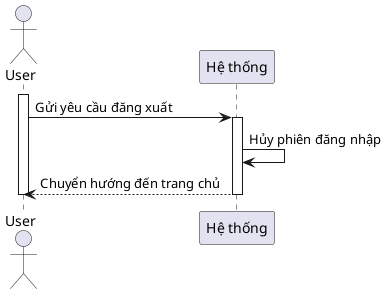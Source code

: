 @startuml   
actor User
participant "Hệ thống" as System

activate User
User -> System: Gửi yêu cầu đăng xuất
activate System
System -> System: Hủy phiên đăng nhập
System --> User: Chuyển hướng đến trang chủ
deactivate System
deactivate User
@enduml